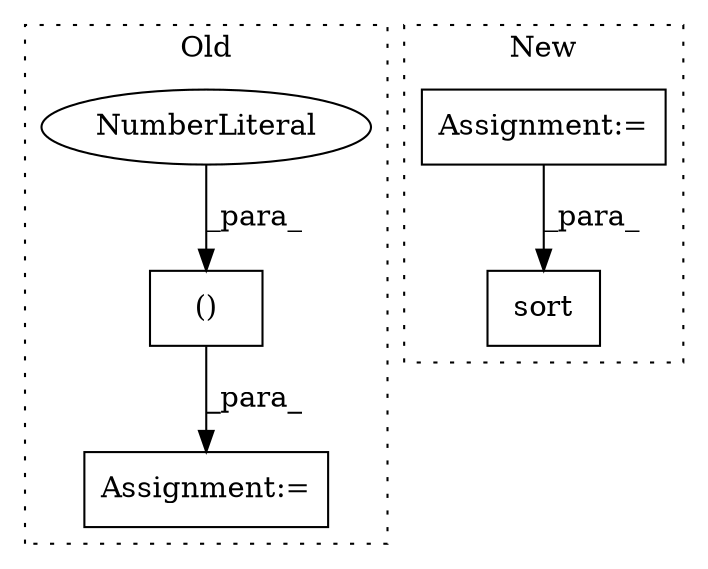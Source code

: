 digraph G {
subgraph cluster0 {
1 [label="()" a="106" s="1507" l="30" shape="box"];
3 [label="Assignment:=" a="7" s="1486" l="1" shape="box"];
4 [label="NumberLiteral" a="34" s="1507" l="1" shape="ellipse"];
label = "Old";
style="dotted";
}
subgraph cluster1 {
2 [label="sort" a="32" s="1394,1415" l="5,1" shape="box"];
5 [label="Assignment:=" a="7" s="785" l="1" shape="box"];
label = "New";
style="dotted";
}
1 -> 3 [label="_para_"];
4 -> 1 [label="_para_"];
5 -> 2 [label="_para_"];
}